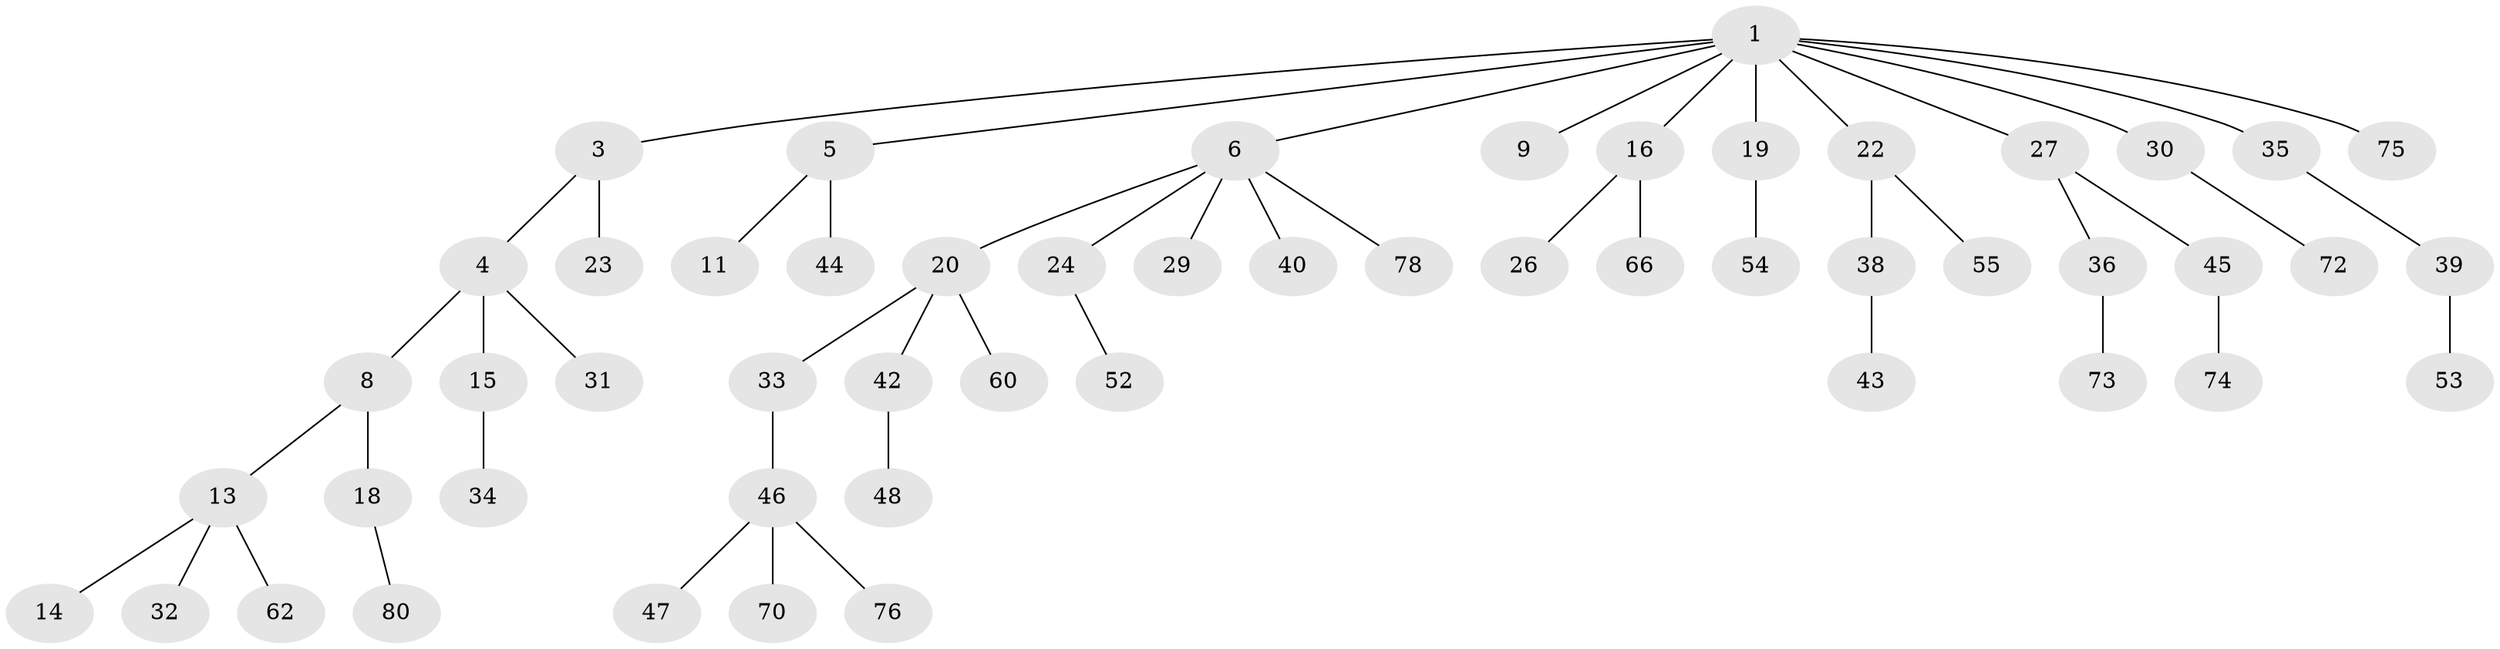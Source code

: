 // original degree distribution, {7: 0.0125, 6: 0.025, 3: 0.075, 2: 0.35, 4: 0.075, 1: 0.45, 5: 0.0125}
// Generated by graph-tools (version 1.1) at 2025/11/02/27/25 16:11:28]
// undirected, 53 vertices, 52 edges
graph export_dot {
graph [start="1"]
  node [color=gray90,style=filled];
  1 [super="+2"];
  3;
  4 [super="+7"];
  5 [super="+69"];
  6 [super="+10"];
  8 [super="+12"];
  9 [super="+71"];
  11;
  13 [super="+59"];
  14 [super="+25"];
  15 [super="+68"];
  16 [super="+17"];
  18 [super="+49"];
  19 [super="+21"];
  20 [super="+28"];
  22 [super="+37"];
  23;
  24;
  26;
  27 [super="+41"];
  29;
  30;
  31 [super="+67"];
  32 [super="+77"];
  33;
  34;
  35;
  36 [super="+51"];
  38 [super="+79"];
  39 [super="+50"];
  40 [super="+56"];
  42;
  43;
  44;
  45 [super="+64"];
  46 [super="+57"];
  47;
  48 [super="+58"];
  52;
  53 [super="+61"];
  54;
  55 [super="+65"];
  60 [super="+63"];
  62;
  66;
  70;
  72;
  73;
  74;
  75;
  76;
  78;
  80;
  1 -- 3;
  1 -- 6;
  1 -- 9;
  1 -- 16;
  1 -- 35;
  1 -- 75;
  1 -- 19;
  1 -- 5;
  1 -- 22;
  1 -- 27;
  1 -- 30;
  3 -- 4;
  3 -- 23;
  4 -- 8;
  4 -- 15;
  4 -- 31;
  5 -- 11;
  5 -- 44;
  6 -- 20;
  6 -- 24;
  6 -- 29;
  6 -- 78;
  6 -- 40;
  8 -- 18;
  8 -- 13;
  13 -- 14;
  13 -- 32;
  13 -- 62;
  15 -- 34;
  16 -- 26;
  16 -- 66;
  18 -- 80;
  19 -- 54;
  20 -- 42;
  20 -- 60;
  20 -- 33;
  22 -- 38;
  22 -- 55;
  24 -- 52;
  27 -- 36;
  27 -- 45;
  30 -- 72;
  33 -- 46;
  35 -- 39;
  36 -- 73;
  38 -- 43;
  39 -- 53;
  42 -- 48;
  45 -- 74;
  46 -- 47;
  46 -- 70;
  46 -- 76;
}
